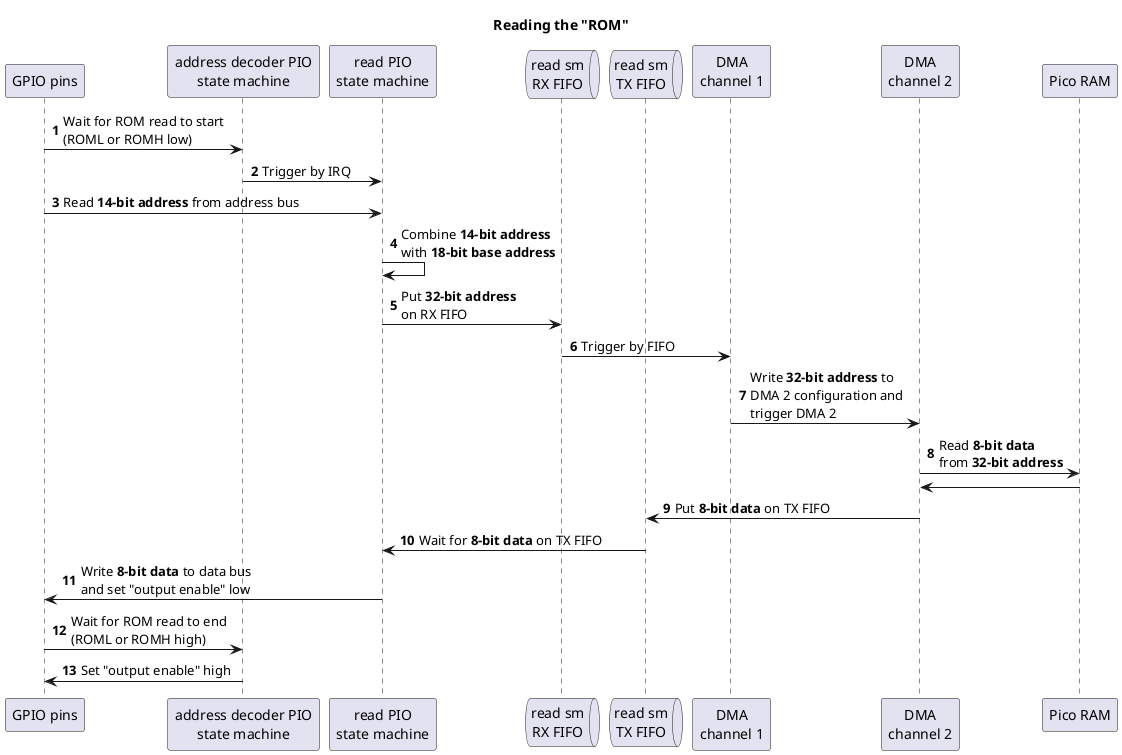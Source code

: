 @startuml
autonumber

participant "GPIO pins" as G
participant "address decoder PIO\nstate machine" as AD
participant "read PIO\nstate machine" as RSM
queue "read sm\nRX FIFO" as RX
queue "read sm\nTX FIFO" as TX
participant "DMA\nchannel 1" as D1
participant "DMA\nchannel 2" as D2
participant "Pico RAM" as RAM

title Reading the "ROM"

G -> AD: Wait for ROM read to start\n(ROML or ROMH low)

  AD -> RSM: Trigger by IRQ

G -> RSM: Read <b>14-bit address</b> from address bus

  RSM -> RSM: Combine <b>14-bit address</b>\nwith <b>18-bit base address</b>

  RSM -> RX: Put <b>32-bit address</b>\non RX FIFO

    RX -> D1: Trigger by FIFO

      D1 -> D2: Write <b>32-bit address</b> to\nDMA 2 configuration and\ntrigger DMA 2

        D2 -> RAM: Read <b>8-bit data</b>\nfrom <b>32-bit address</b>
        autonumber stop
        RAM -> D2
        autonumber resume

      D2 -> TX: Put <b>8-bit data</b> on TX FIFO

  TX -> RSM: Wait for <b>8-bit data</b> on TX FIFO

RSM -> G: Write <b>8-bit data</b> to data bus\nand set "output enable" low

G -> AD: Wait for ROM read to end\n(ROML or ROMH high)

AD -> G: Set "output enable" high

@enduml
